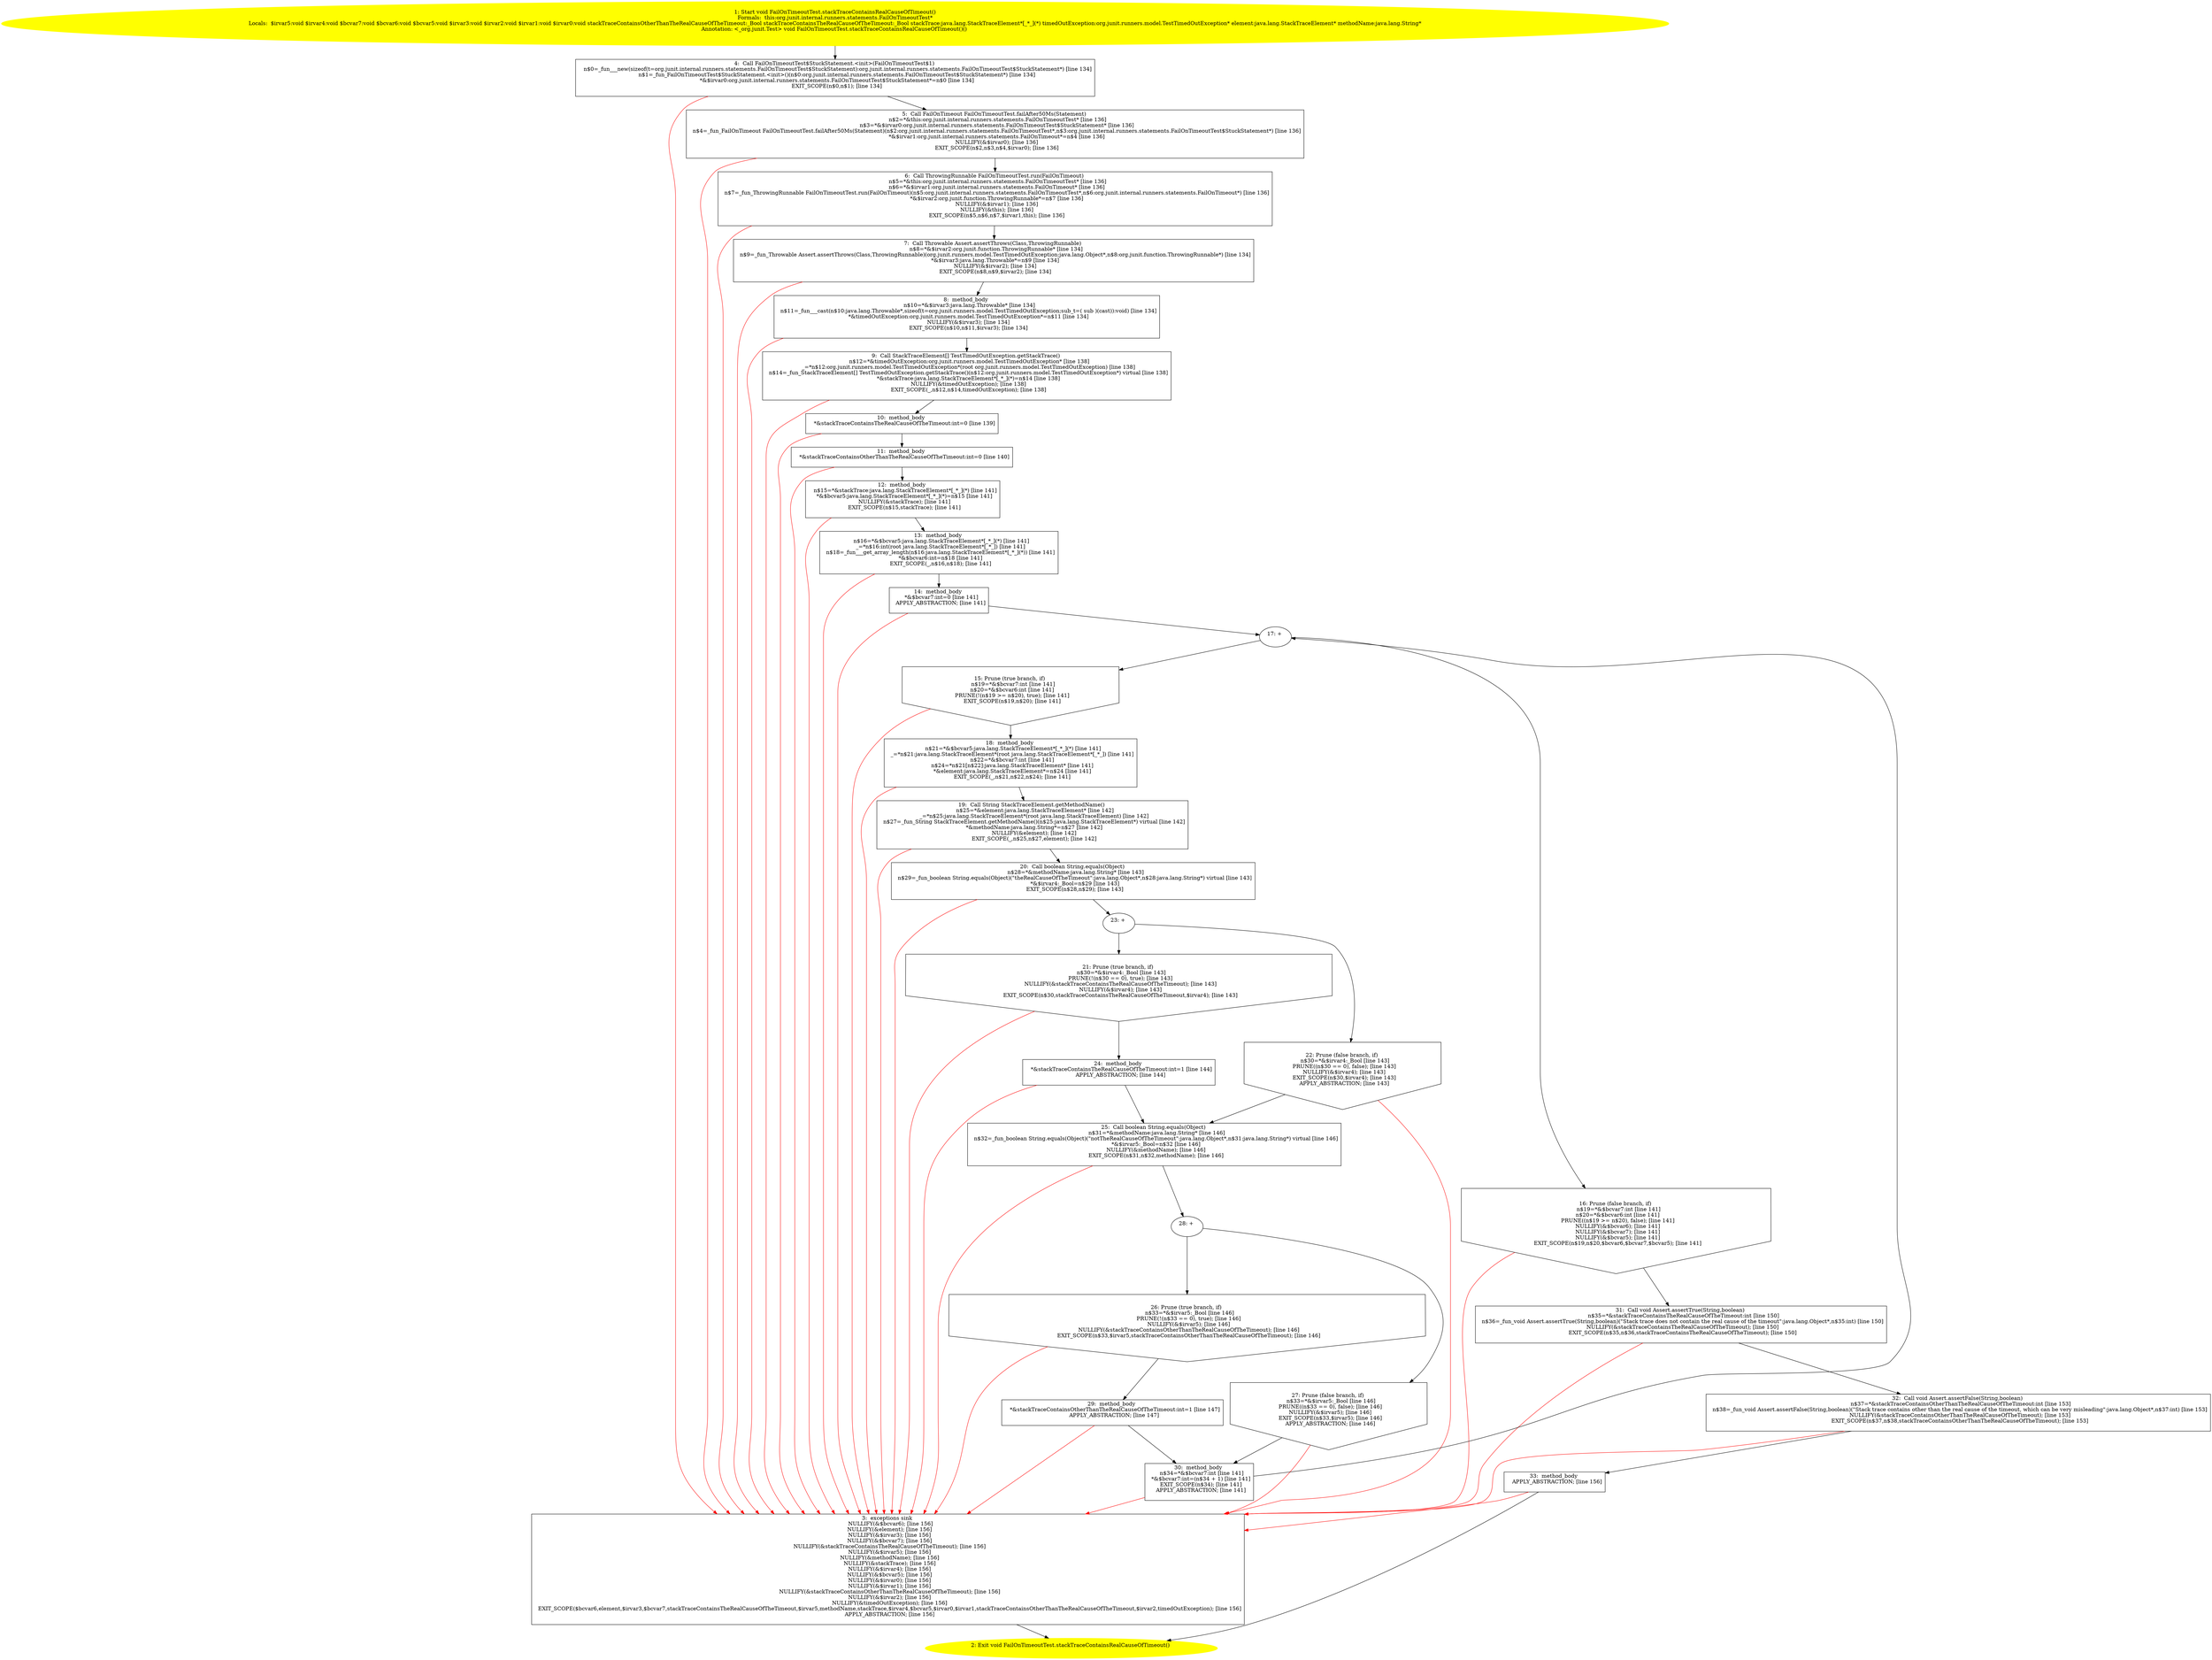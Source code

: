 /* @generated */
digraph cfg {
"org.junit.internal.runners.statements.FailOnTimeoutTest.stackTraceContainsRealCauseOfTimeout():void.aa2f2c039b9be323bc517aef59af1ee5_1" [label="1: Start void FailOnTimeoutTest.stackTraceContainsRealCauseOfTimeout()\nFormals:  this:org.junit.internal.runners.statements.FailOnTimeoutTest*\nLocals:  $irvar5:void $irvar4:void $bcvar7:void $bcvar6:void $bcvar5:void $irvar3:void $irvar2:void $irvar1:void $irvar0:void stackTraceContainsOtherThanTheRealCauseOfTheTimeout:_Bool stackTraceContainsTheRealCauseOfTheTimeout:_Bool stackTrace:java.lang.StackTraceElement*[_*_](*) timedOutException:org.junit.runners.model.TestTimedOutException* element:java.lang.StackTraceElement* methodName:java.lang.String*\nAnnotation: <_org.junit.Test> void FailOnTimeoutTest.stackTraceContainsRealCauseOfTimeout()() \n  " color=yellow style=filled]
	

	 "org.junit.internal.runners.statements.FailOnTimeoutTest.stackTraceContainsRealCauseOfTimeout():void.aa2f2c039b9be323bc517aef59af1ee5_1" -> "org.junit.internal.runners.statements.FailOnTimeoutTest.stackTraceContainsRealCauseOfTimeout():void.aa2f2c039b9be323bc517aef59af1ee5_4" ;
"org.junit.internal.runners.statements.FailOnTimeoutTest.stackTraceContainsRealCauseOfTimeout():void.aa2f2c039b9be323bc517aef59af1ee5_2" [label="2: Exit void FailOnTimeoutTest.stackTraceContainsRealCauseOfTimeout() \n  " color=yellow style=filled]
	

"org.junit.internal.runners.statements.FailOnTimeoutTest.stackTraceContainsRealCauseOfTimeout():void.aa2f2c039b9be323bc517aef59af1ee5_3" [label="3:  exceptions sink \n   NULLIFY(&$bcvar6); [line 156]\n  NULLIFY(&element); [line 156]\n  NULLIFY(&$irvar3); [line 156]\n  NULLIFY(&$bcvar7); [line 156]\n  NULLIFY(&stackTraceContainsTheRealCauseOfTheTimeout); [line 156]\n  NULLIFY(&$irvar5); [line 156]\n  NULLIFY(&methodName); [line 156]\n  NULLIFY(&stackTrace); [line 156]\n  NULLIFY(&$irvar4); [line 156]\n  NULLIFY(&$bcvar5); [line 156]\n  NULLIFY(&$irvar0); [line 156]\n  NULLIFY(&$irvar1); [line 156]\n  NULLIFY(&stackTraceContainsOtherThanTheRealCauseOfTheTimeout); [line 156]\n  NULLIFY(&$irvar2); [line 156]\n  NULLIFY(&timedOutException); [line 156]\n  EXIT_SCOPE($bcvar6,element,$irvar3,$bcvar7,stackTraceContainsTheRealCauseOfTheTimeout,$irvar5,methodName,stackTrace,$irvar4,$bcvar5,$irvar0,$irvar1,stackTraceContainsOtherThanTheRealCauseOfTheTimeout,$irvar2,timedOutException); [line 156]\n  APPLY_ABSTRACTION; [line 156]\n " shape="box"]
	

	 "org.junit.internal.runners.statements.FailOnTimeoutTest.stackTraceContainsRealCauseOfTimeout():void.aa2f2c039b9be323bc517aef59af1ee5_3" -> "org.junit.internal.runners.statements.FailOnTimeoutTest.stackTraceContainsRealCauseOfTimeout():void.aa2f2c039b9be323bc517aef59af1ee5_2" ;
"org.junit.internal.runners.statements.FailOnTimeoutTest.stackTraceContainsRealCauseOfTimeout():void.aa2f2c039b9be323bc517aef59af1ee5_4" [label="4:  Call FailOnTimeoutTest$StuckStatement.<init>(FailOnTimeoutTest$1) \n   n$0=_fun___new(sizeof(t=org.junit.internal.runners.statements.FailOnTimeoutTest$StuckStatement):org.junit.internal.runners.statements.FailOnTimeoutTest$StuckStatement*) [line 134]\n  n$1=_fun_FailOnTimeoutTest$StuckStatement.<init>()(n$0:org.junit.internal.runners.statements.FailOnTimeoutTest$StuckStatement*) [line 134]\n  *&$irvar0:org.junit.internal.runners.statements.FailOnTimeoutTest$StuckStatement*=n$0 [line 134]\n  EXIT_SCOPE(n$0,n$1); [line 134]\n " shape="box"]
	

	 "org.junit.internal.runners.statements.FailOnTimeoutTest.stackTraceContainsRealCauseOfTimeout():void.aa2f2c039b9be323bc517aef59af1ee5_4" -> "org.junit.internal.runners.statements.FailOnTimeoutTest.stackTraceContainsRealCauseOfTimeout():void.aa2f2c039b9be323bc517aef59af1ee5_5" ;
	 "org.junit.internal.runners.statements.FailOnTimeoutTest.stackTraceContainsRealCauseOfTimeout():void.aa2f2c039b9be323bc517aef59af1ee5_4" -> "org.junit.internal.runners.statements.FailOnTimeoutTest.stackTraceContainsRealCauseOfTimeout():void.aa2f2c039b9be323bc517aef59af1ee5_3" [color="red" ];
"org.junit.internal.runners.statements.FailOnTimeoutTest.stackTraceContainsRealCauseOfTimeout():void.aa2f2c039b9be323bc517aef59af1ee5_5" [label="5:  Call FailOnTimeout FailOnTimeoutTest.failAfter50Ms(Statement) \n   n$2=*&this:org.junit.internal.runners.statements.FailOnTimeoutTest* [line 136]\n  n$3=*&$irvar0:org.junit.internal.runners.statements.FailOnTimeoutTest$StuckStatement* [line 136]\n  n$4=_fun_FailOnTimeout FailOnTimeoutTest.failAfter50Ms(Statement)(n$2:org.junit.internal.runners.statements.FailOnTimeoutTest*,n$3:org.junit.internal.runners.statements.FailOnTimeoutTest$StuckStatement*) [line 136]\n  *&$irvar1:org.junit.internal.runners.statements.FailOnTimeout*=n$4 [line 136]\n  NULLIFY(&$irvar0); [line 136]\n  EXIT_SCOPE(n$2,n$3,n$4,$irvar0); [line 136]\n " shape="box"]
	

	 "org.junit.internal.runners.statements.FailOnTimeoutTest.stackTraceContainsRealCauseOfTimeout():void.aa2f2c039b9be323bc517aef59af1ee5_5" -> "org.junit.internal.runners.statements.FailOnTimeoutTest.stackTraceContainsRealCauseOfTimeout():void.aa2f2c039b9be323bc517aef59af1ee5_6" ;
	 "org.junit.internal.runners.statements.FailOnTimeoutTest.stackTraceContainsRealCauseOfTimeout():void.aa2f2c039b9be323bc517aef59af1ee5_5" -> "org.junit.internal.runners.statements.FailOnTimeoutTest.stackTraceContainsRealCauseOfTimeout():void.aa2f2c039b9be323bc517aef59af1ee5_3" [color="red" ];
"org.junit.internal.runners.statements.FailOnTimeoutTest.stackTraceContainsRealCauseOfTimeout():void.aa2f2c039b9be323bc517aef59af1ee5_6" [label="6:  Call ThrowingRunnable FailOnTimeoutTest.run(FailOnTimeout) \n   n$5=*&this:org.junit.internal.runners.statements.FailOnTimeoutTest* [line 136]\n  n$6=*&$irvar1:org.junit.internal.runners.statements.FailOnTimeout* [line 136]\n  n$7=_fun_ThrowingRunnable FailOnTimeoutTest.run(FailOnTimeout)(n$5:org.junit.internal.runners.statements.FailOnTimeoutTest*,n$6:org.junit.internal.runners.statements.FailOnTimeout*) [line 136]\n  *&$irvar2:org.junit.function.ThrowingRunnable*=n$7 [line 136]\n  NULLIFY(&$irvar1); [line 136]\n  NULLIFY(&this); [line 136]\n  EXIT_SCOPE(n$5,n$6,n$7,$irvar1,this); [line 136]\n " shape="box"]
	

	 "org.junit.internal.runners.statements.FailOnTimeoutTest.stackTraceContainsRealCauseOfTimeout():void.aa2f2c039b9be323bc517aef59af1ee5_6" -> "org.junit.internal.runners.statements.FailOnTimeoutTest.stackTraceContainsRealCauseOfTimeout():void.aa2f2c039b9be323bc517aef59af1ee5_7" ;
	 "org.junit.internal.runners.statements.FailOnTimeoutTest.stackTraceContainsRealCauseOfTimeout():void.aa2f2c039b9be323bc517aef59af1ee5_6" -> "org.junit.internal.runners.statements.FailOnTimeoutTest.stackTraceContainsRealCauseOfTimeout():void.aa2f2c039b9be323bc517aef59af1ee5_3" [color="red" ];
"org.junit.internal.runners.statements.FailOnTimeoutTest.stackTraceContainsRealCauseOfTimeout():void.aa2f2c039b9be323bc517aef59af1ee5_7" [label="7:  Call Throwable Assert.assertThrows(Class,ThrowingRunnable) \n   n$8=*&$irvar2:org.junit.function.ThrowingRunnable* [line 134]\n  n$9=_fun_Throwable Assert.assertThrows(Class,ThrowingRunnable)(org.junit.runners.model.TestTimedOutException:java.lang.Object*,n$8:org.junit.function.ThrowingRunnable*) [line 134]\n  *&$irvar3:java.lang.Throwable*=n$9 [line 134]\n  NULLIFY(&$irvar2); [line 134]\n  EXIT_SCOPE(n$8,n$9,$irvar2); [line 134]\n " shape="box"]
	

	 "org.junit.internal.runners.statements.FailOnTimeoutTest.stackTraceContainsRealCauseOfTimeout():void.aa2f2c039b9be323bc517aef59af1ee5_7" -> "org.junit.internal.runners.statements.FailOnTimeoutTest.stackTraceContainsRealCauseOfTimeout():void.aa2f2c039b9be323bc517aef59af1ee5_8" ;
	 "org.junit.internal.runners.statements.FailOnTimeoutTest.stackTraceContainsRealCauseOfTimeout():void.aa2f2c039b9be323bc517aef59af1ee5_7" -> "org.junit.internal.runners.statements.FailOnTimeoutTest.stackTraceContainsRealCauseOfTimeout():void.aa2f2c039b9be323bc517aef59af1ee5_3" [color="red" ];
"org.junit.internal.runners.statements.FailOnTimeoutTest.stackTraceContainsRealCauseOfTimeout():void.aa2f2c039b9be323bc517aef59af1ee5_8" [label="8:  method_body \n   n$10=*&$irvar3:java.lang.Throwable* [line 134]\n  n$11=_fun___cast(n$10:java.lang.Throwable*,sizeof(t=org.junit.runners.model.TestTimedOutException;sub_t=( sub )(cast)):void) [line 134]\n  *&timedOutException:org.junit.runners.model.TestTimedOutException*=n$11 [line 134]\n  NULLIFY(&$irvar3); [line 134]\n  EXIT_SCOPE(n$10,n$11,$irvar3); [line 134]\n " shape="box"]
	

	 "org.junit.internal.runners.statements.FailOnTimeoutTest.stackTraceContainsRealCauseOfTimeout():void.aa2f2c039b9be323bc517aef59af1ee5_8" -> "org.junit.internal.runners.statements.FailOnTimeoutTest.stackTraceContainsRealCauseOfTimeout():void.aa2f2c039b9be323bc517aef59af1ee5_9" ;
	 "org.junit.internal.runners.statements.FailOnTimeoutTest.stackTraceContainsRealCauseOfTimeout():void.aa2f2c039b9be323bc517aef59af1ee5_8" -> "org.junit.internal.runners.statements.FailOnTimeoutTest.stackTraceContainsRealCauseOfTimeout():void.aa2f2c039b9be323bc517aef59af1ee5_3" [color="red" ];
"org.junit.internal.runners.statements.FailOnTimeoutTest.stackTraceContainsRealCauseOfTimeout():void.aa2f2c039b9be323bc517aef59af1ee5_9" [label="9:  Call StackTraceElement[] TestTimedOutException.getStackTrace() \n   n$12=*&timedOutException:org.junit.runners.model.TestTimedOutException* [line 138]\n  _=*n$12:org.junit.runners.model.TestTimedOutException*(root org.junit.runners.model.TestTimedOutException) [line 138]\n  n$14=_fun_StackTraceElement[] TestTimedOutException.getStackTrace()(n$12:org.junit.runners.model.TestTimedOutException*) virtual [line 138]\n  *&stackTrace:java.lang.StackTraceElement*[_*_](*)=n$14 [line 138]\n  NULLIFY(&timedOutException); [line 138]\n  EXIT_SCOPE(_,n$12,n$14,timedOutException); [line 138]\n " shape="box"]
	

	 "org.junit.internal.runners.statements.FailOnTimeoutTest.stackTraceContainsRealCauseOfTimeout():void.aa2f2c039b9be323bc517aef59af1ee5_9" -> "org.junit.internal.runners.statements.FailOnTimeoutTest.stackTraceContainsRealCauseOfTimeout():void.aa2f2c039b9be323bc517aef59af1ee5_10" ;
	 "org.junit.internal.runners.statements.FailOnTimeoutTest.stackTraceContainsRealCauseOfTimeout():void.aa2f2c039b9be323bc517aef59af1ee5_9" -> "org.junit.internal.runners.statements.FailOnTimeoutTest.stackTraceContainsRealCauseOfTimeout():void.aa2f2c039b9be323bc517aef59af1ee5_3" [color="red" ];
"org.junit.internal.runners.statements.FailOnTimeoutTest.stackTraceContainsRealCauseOfTimeout():void.aa2f2c039b9be323bc517aef59af1ee5_10" [label="10:  method_body \n   *&stackTraceContainsTheRealCauseOfTheTimeout:int=0 [line 139]\n " shape="box"]
	

	 "org.junit.internal.runners.statements.FailOnTimeoutTest.stackTraceContainsRealCauseOfTimeout():void.aa2f2c039b9be323bc517aef59af1ee5_10" -> "org.junit.internal.runners.statements.FailOnTimeoutTest.stackTraceContainsRealCauseOfTimeout():void.aa2f2c039b9be323bc517aef59af1ee5_11" ;
	 "org.junit.internal.runners.statements.FailOnTimeoutTest.stackTraceContainsRealCauseOfTimeout():void.aa2f2c039b9be323bc517aef59af1ee5_10" -> "org.junit.internal.runners.statements.FailOnTimeoutTest.stackTraceContainsRealCauseOfTimeout():void.aa2f2c039b9be323bc517aef59af1ee5_3" [color="red" ];
"org.junit.internal.runners.statements.FailOnTimeoutTest.stackTraceContainsRealCauseOfTimeout():void.aa2f2c039b9be323bc517aef59af1ee5_11" [label="11:  method_body \n   *&stackTraceContainsOtherThanTheRealCauseOfTheTimeout:int=0 [line 140]\n " shape="box"]
	

	 "org.junit.internal.runners.statements.FailOnTimeoutTest.stackTraceContainsRealCauseOfTimeout():void.aa2f2c039b9be323bc517aef59af1ee5_11" -> "org.junit.internal.runners.statements.FailOnTimeoutTest.stackTraceContainsRealCauseOfTimeout():void.aa2f2c039b9be323bc517aef59af1ee5_12" ;
	 "org.junit.internal.runners.statements.FailOnTimeoutTest.stackTraceContainsRealCauseOfTimeout():void.aa2f2c039b9be323bc517aef59af1ee5_11" -> "org.junit.internal.runners.statements.FailOnTimeoutTest.stackTraceContainsRealCauseOfTimeout():void.aa2f2c039b9be323bc517aef59af1ee5_3" [color="red" ];
"org.junit.internal.runners.statements.FailOnTimeoutTest.stackTraceContainsRealCauseOfTimeout():void.aa2f2c039b9be323bc517aef59af1ee5_12" [label="12:  method_body \n   n$15=*&stackTrace:java.lang.StackTraceElement*[_*_](*) [line 141]\n  *&$bcvar5:java.lang.StackTraceElement*[_*_](*)=n$15 [line 141]\n  NULLIFY(&stackTrace); [line 141]\n  EXIT_SCOPE(n$15,stackTrace); [line 141]\n " shape="box"]
	

	 "org.junit.internal.runners.statements.FailOnTimeoutTest.stackTraceContainsRealCauseOfTimeout():void.aa2f2c039b9be323bc517aef59af1ee5_12" -> "org.junit.internal.runners.statements.FailOnTimeoutTest.stackTraceContainsRealCauseOfTimeout():void.aa2f2c039b9be323bc517aef59af1ee5_13" ;
	 "org.junit.internal.runners.statements.FailOnTimeoutTest.stackTraceContainsRealCauseOfTimeout():void.aa2f2c039b9be323bc517aef59af1ee5_12" -> "org.junit.internal.runners.statements.FailOnTimeoutTest.stackTraceContainsRealCauseOfTimeout():void.aa2f2c039b9be323bc517aef59af1ee5_3" [color="red" ];
"org.junit.internal.runners.statements.FailOnTimeoutTest.stackTraceContainsRealCauseOfTimeout():void.aa2f2c039b9be323bc517aef59af1ee5_13" [label="13:  method_body \n   n$16=*&$bcvar5:java.lang.StackTraceElement*[_*_](*) [line 141]\n  _=*n$16:int(root java.lang.StackTraceElement*[_*_]) [line 141]\n  n$18=_fun___get_array_length(n$16:java.lang.StackTraceElement*[_*_](*)) [line 141]\n  *&$bcvar6:int=n$18 [line 141]\n  EXIT_SCOPE(_,n$16,n$18); [line 141]\n " shape="box"]
	

	 "org.junit.internal.runners.statements.FailOnTimeoutTest.stackTraceContainsRealCauseOfTimeout():void.aa2f2c039b9be323bc517aef59af1ee5_13" -> "org.junit.internal.runners.statements.FailOnTimeoutTest.stackTraceContainsRealCauseOfTimeout():void.aa2f2c039b9be323bc517aef59af1ee5_14" ;
	 "org.junit.internal.runners.statements.FailOnTimeoutTest.stackTraceContainsRealCauseOfTimeout():void.aa2f2c039b9be323bc517aef59af1ee5_13" -> "org.junit.internal.runners.statements.FailOnTimeoutTest.stackTraceContainsRealCauseOfTimeout():void.aa2f2c039b9be323bc517aef59af1ee5_3" [color="red" ];
"org.junit.internal.runners.statements.FailOnTimeoutTest.stackTraceContainsRealCauseOfTimeout():void.aa2f2c039b9be323bc517aef59af1ee5_14" [label="14:  method_body \n   *&$bcvar7:int=0 [line 141]\n  APPLY_ABSTRACTION; [line 141]\n " shape="box"]
	

	 "org.junit.internal.runners.statements.FailOnTimeoutTest.stackTraceContainsRealCauseOfTimeout():void.aa2f2c039b9be323bc517aef59af1ee5_14" -> "org.junit.internal.runners.statements.FailOnTimeoutTest.stackTraceContainsRealCauseOfTimeout():void.aa2f2c039b9be323bc517aef59af1ee5_17" ;
	 "org.junit.internal.runners.statements.FailOnTimeoutTest.stackTraceContainsRealCauseOfTimeout():void.aa2f2c039b9be323bc517aef59af1ee5_14" -> "org.junit.internal.runners.statements.FailOnTimeoutTest.stackTraceContainsRealCauseOfTimeout():void.aa2f2c039b9be323bc517aef59af1ee5_3" [color="red" ];
"org.junit.internal.runners.statements.FailOnTimeoutTest.stackTraceContainsRealCauseOfTimeout():void.aa2f2c039b9be323bc517aef59af1ee5_15" [label="15: Prune (true branch, if) \n   n$19=*&$bcvar7:int [line 141]\n  n$20=*&$bcvar6:int [line 141]\n  PRUNE(!(n$19 >= n$20), true); [line 141]\n  EXIT_SCOPE(n$19,n$20); [line 141]\n " shape="invhouse"]
	

	 "org.junit.internal.runners.statements.FailOnTimeoutTest.stackTraceContainsRealCauseOfTimeout():void.aa2f2c039b9be323bc517aef59af1ee5_15" -> "org.junit.internal.runners.statements.FailOnTimeoutTest.stackTraceContainsRealCauseOfTimeout():void.aa2f2c039b9be323bc517aef59af1ee5_18" ;
	 "org.junit.internal.runners.statements.FailOnTimeoutTest.stackTraceContainsRealCauseOfTimeout():void.aa2f2c039b9be323bc517aef59af1ee5_15" -> "org.junit.internal.runners.statements.FailOnTimeoutTest.stackTraceContainsRealCauseOfTimeout():void.aa2f2c039b9be323bc517aef59af1ee5_3" [color="red" ];
"org.junit.internal.runners.statements.FailOnTimeoutTest.stackTraceContainsRealCauseOfTimeout():void.aa2f2c039b9be323bc517aef59af1ee5_16" [label="16: Prune (false branch, if) \n   n$19=*&$bcvar7:int [line 141]\n  n$20=*&$bcvar6:int [line 141]\n  PRUNE((n$19 >= n$20), false); [line 141]\n  NULLIFY(&$bcvar6); [line 141]\n  NULLIFY(&$bcvar7); [line 141]\n  NULLIFY(&$bcvar5); [line 141]\n  EXIT_SCOPE(n$19,n$20,$bcvar6,$bcvar7,$bcvar5); [line 141]\n " shape="invhouse"]
	

	 "org.junit.internal.runners.statements.FailOnTimeoutTest.stackTraceContainsRealCauseOfTimeout():void.aa2f2c039b9be323bc517aef59af1ee5_16" -> "org.junit.internal.runners.statements.FailOnTimeoutTest.stackTraceContainsRealCauseOfTimeout():void.aa2f2c039b9be323bc517aef59af1ee5_31" ;
	 "org.junit.internal.runners.statements.FailOnTimeoutTest.stackTraceContainsRealCauseOfTimeout():void.aa2f2c039b9be323bc517aef59af1ee5_16" -> "org.junit.internal.runners.statements.FailOnTimeoutTest.stackTraceContainsRealCauseOfTimeout():void.aa2f2c039b9be323bc517aef59af1ee5_3" [color="red" ];
"org.junit.internal.runners.statements.FailOnTimeoutTest.stackTraceContainsRealCauseOfTimeout():void.aa2f2c039b9be323bc517aef59af1ee5_17" [label="17: + \n  " ]
	

	 "org.junit.internal.runners.statements.FailOnTimeoutTest.stackTraceContainsRealCauseOfTimeout():void.aa2f2c039b9be323bc517aef59af1ee5_17" -> "org.junit.internal.runners.statements.FailOnTimeoutTest.stackTraceContainsRealCauseOfTimeout():void.aa2f2c039b9be323bc517aef59af1ee5_15" ;
	 "org.junit.internal.runners.statements.FailOnTimeoutTest.stackTraceContainsRealCauseOfTimeout():void.aa2f2c039b9be323bc517aef59af1ee5_17" -> "org.junit.internal.runners.statements.FailOnTimeoutTest.stackTraceContainsRealCauseOfTimeout():void.aa2f2c039b9be323bc517aef59af1ee5_16" ;
"org.junit.internal.runners.statements.FailOnTimeoutTest.stackTraceContainsRealCauseOfTimeout():void.aa2f2c039b9be323bc517aef59af1ee5_18" [label="18:  method_body \n   n$21=*&$bcvar5:java.lang.StackTraceElement*[_*_](*) [line 141]\n  _=*n$21:java.lang.StackTraceElement*(root java.lang.StackTraceElement*[_*_]) [line 141]\n  n$22=*&$bcvar7:int [line 141]\n  n$24=*n$21[n$22]:java.lang.StackTraceElement* [line 141]\n  *&element:java.lang.StackTraceElement*=n$24 [line 141]\n  EXIT_SCOPE(_,n$21,n$22,n$24); [line 141]\n " shape="box"]
	

	 "org.junit.internal.runners.statements.FailOnTimeoutTest.stackTraceContainsRealCauseOfTimeout():void.aa2f2c039b9be323bc517aef59af1ee5_18" -> "org.junit.internal.runners.statements.FailOnTimeoutTest.stackTraceContainsRealCauseOfTimeout():void.aa2f2c039b9be323bc517aef59af1ee5_19" ;
	 "org.junit.internal.runners.statements.FailOnTimeoutTest.stackTraceContainsRealCauseOfTimeout():void.aa2f2c039b9be323bc517aef59af1ee5_18" -> "org.junit.internal.runners.statements.FailOnTimeoutTest.stackTraceContainsRealCauseOfTimeout():void.aa2f2c039b9be323bc517aef59af1ee5_3" [color="red" ];
"org.junit.internal.runners.statements.FailOnTimeoutTest.stackTraceContainsRealCauseOfTimeout():void.aa2f2c039b9be323bc517aef59af1ee5_19" [label="19:  Call String StackTraceElement.getMethodName() \n   n$25=*&element:java.lang.StackTraceElement* [line 142]\n  _=*n$25:java.lang.StackTraceElement*(root java.lang.StackTraceElement) [line 142]\n  n$27=_fun_String StackTraceElement.getMethodName()(n$25:java.lang.StackTraceElement*) virtual [line 142]\n  *&methodName:java.lang.String*=n$27 [line 142]\n  NULLIFY(&element); [line 142]\n  EXIT_SCOPE(_,n$25,n$27,element); [line 142]\n " shape="box"]
	

	 "org.junit.internal.runners.statements.FailOnTimeoutTest.stackTraceContainsRealCauseOfTimeout():void.aa2f2c039b9be323bc517aef59af1ee5_19" -> "org.junit.internal.runners.statements.FailOnTimeoutTest.stackTraceContainsRealCauseOfTimeout():void.aa2f2c039b9be323bc517aef59af1ee5_20" ;
	 "org.junit.internal.runners.statements.FailOnTimeoutTest.stackTraceContainsRealCauseOfTimeout():void.aa2f2c039b9be323bc517aef59af1ee5_19" -> "org.junit.internal.runners.statements.FailOnTimeoutTest.stackTraceContainsRealCauseOfTimeout():void.aa2f2c039b9be323bc517aef59af1ee5_3" [color="red" ];
"org.junit.internal.runners.statements.FailOnTimeoutTest.stackTraceContainsRealCauseOfTimeout():void.aa2f2c039b9be323bc517aef59af1ee5_20" [label="20:  Call boolean String.equals(Object) \n   n$28=*&methodName:java.lang.String* [line 143]\n  n$29=_fun_boolean String.equals(Object)(\"theRealCauseOfTheTimeout\":java.lang.Object*,n$28:java.lang.String*) virtual [line 143]\n  *&$irvar4:_Bool=n$29 [line 143]\n  EXIT_SCOPE(n$28,n$29); [line 143]\n " shape="box"]
	

	 "org.junit.internal.runners.statements.FailOnTimeoutTest.stackTraceContainsRealCauseOfTimeout():void.aa2f2c039b9be323bc517aef59af1ee5_20" -> "org.junit.internal.runners.statements.FailOnTimeoutTest.stackTraceContainsRealCauseOfTimeout():void.aa2f2c039b9be323bc517aef59af1ee5_23" ;
	 "org.junit.internal.runners.statements.FailOnTimeoutTest.stackTraceContainsRealCauseOfTimeout():void.aa2f2c039b9be323bc517aef59af1ee5_20" -> "org.junit.internal.runners.statements.FailOnTimeoutTest.stackTraceContainsRealCauseOfTimeout():void.aa2f2c039b9be323bc517aef59af1ee5_3" [color="red" ];
"org.junit.internal.runners.statements.FailOnTimeoutTest.stackTraceContainsRealCauseOfTimeout():void.aa2f2c039b9be323bc517aef59af1ee5_21" [label="21: Prune (true branch, if) \n   n$30=*&$irvar4:_Bool [line 143]\n  PRUNE(!(n$30 == 0), true); [line 143]\n  NULLIFY(&stackTraceContainsTheRealCauseOfTheTimeout); [line 143]\n  NULLIFY(&$irvar4); [line 143]\n  EXIT_SCOPE(n$30,stackTraceContainsTheRealCauseOfTheTimeout,$irvar4); [line 143]\n " shape="invhouse"]
	

	 "org.junit.internal.runners.statements.FailOnTimeoutTest.stackTraceContainsRealCauseOfTimeout():void.aa2f2c039b9be323bc517aef59af1ee5_21" -> "org.junit.internal.runners.statements.FailOnTimeoutTest.stackTraceContainsRealCauseOfTimeout():void.aa2f2c039b9be323bc517aef59af1ee5_24" ;
	 "org.junit.internal.runners.statements.FailOnTimeoutTest.stackTraceContainsRealCauseOfTimeout():void.aa2f2c039b9be323bc517aef59af1ee5_21" -> "org.junit.internal.runners.statements.FailOnTimeoutTest.stackTraceContainsRealCauseOfTimeout():void.aa2f2c039b9be323bc517aef59af1ee5_3" [color="red" ];
"org.junit.internal.runners.statements.FailOnTimeoutTest.stackTraceContainsRealCauseOfTimeout():void.aa2f2c039b9be323bc517aef59af1ee5_22" [label="22: Prune (false branch, if) \n   n$30=*&$irvar4:_Bool [line 143]\n  PRUNE((n$30 == 0), false); [line 143]\n  NULLIFY(&$irvar4); [line 143]\n  EXIT_SCOPE(n$30,$irvar4); [line 143]\n  APPLY_ABSTRACTION; [line 143]\n " shape="invhouse"]
	

	 "org.junit.internal.runners.statements.FailOnTimeoutTest.stackTraceContainsRealCauseOfTimeout():void.aa2f2c039b9be323bc517aef59af1ee5_22" -> "org.junit.internal.runners.statements.FailOnTimeoutTest.stackTraceContainsRealCauseOfTimeout():void.aa2f2c039b9be323bc517aef59af1ee5_25" ;
	 "org.junit.internal.runners.statements.FailOnTimeoutTest.stackTraceContainsRealCauseOfTimeout():void.aa2f2c039b9be323bc517aef59af1ee5_22" -> "org.junit.internal.runners.statements.FailOnTimeoutTest.stackTraceContainsRealCauseOfTimeout():void.aa2f2c039b9be323bc517aef59af1ee5_3" [color="red" ];
"org.junit.internal.runners.statements.FailOnTimeoutTest.stackTraceContainsRealCauseOfTimeout():void.aa2f2c039b9be323bc517aef59af1ee5_23" [label="23: + \n  " ]
	

	 "org.junit.internal.runners.statements.FailOnTimeoutTest.stackTraceContainsRealCauseOfTimeout():void.aa2f2c039b9be323bc517aef59af1ee5_23" -> "org.junit.internal.runners.statements.FailOnTimeoutTest.stackTraceContainsRealCauseOfTimeout():void.aa2f2c039b9be323bc517aef59af1ee5_21" ;
	 "org.junit.internal.runners.statements.FailOnTimeoutTest.stackTraceContainsRealCauseOfTimeout():void.aa2f2c039b9be323bc517aef59af1ee5_23" -> "org.junit.internal.runners.statements.FailOnTimeoutTest.stackTraceContainsRealCauseOfTimeout():void.aa2f2c039b9be323bc517aef59af1ee5_22" ;
"org.junit.internal.runners.statements.FailOnTimeoutTest.stackTraceContainsRealCauseOfTimeout():void.aa2f2c039b9be323bc517aef59af1ee5_24" [label="24:  method_body \n   *&stackTraceContainsTheRealCauseOfTheTimeout:int=1 [line 144]\n  APPLY_ABSTRACTION; [line 144]\n " shape="box"]
	

	 "org.junit.internal.runners.statements.FailOnTimeoutTest.stackTraceContainsRealCauseOfTimeout():void.aa2f2c039b9be323bc517aef59af1ee5_24" -> "org.junit.internal.runners.statements.FailOnTimeoutTest.stackTraceContainsRealCauseOfTimeout():void.aa2f2c039b9be323bc517aef59af1ee5_25" ;
	 "org.junit.internal.runners.statements.FailOnTimeoutTest.stackTraceContainsRealCauseOfTimeout():void.aa2f2c039b9be323bc517aef59af1ee5_24" -> "org.junit.internal.runners.statements.FailOnTimeoutTest.stackTraceContainsRealCauseOfTimeout():void.aa2f2c039b9be323bc517aef59af1ee5_3" [color="red" ];
"org.junit.internal.runners.statements.FailOnTimeoutTest.stackTraceContainsRealCauseOfTimeout():void.aa2f2c039b9be323bc517aef59af1ee5_25" [label="25:  Call boolean String.equals(Object) \n   n$31=*&methodName:java.lang.String* [line 146]\n  n$32=_fun_boolean String.equals(Object)(\"notTheRealCauseOfTheTimeout\":java.lang.Object*,n$31:java.lang.String*) virtual [line 146]\n  *&$irvar5:_Bool=n$32 [line 146]\n  NULLIFY(&methodName); [line 146]\n  EXIT_SCOPE(n$31,n$32,methodName); [line 146]\n " shape="box"]
	

	 "org.junit.internal.runners.statements.FailOnTimeoutTest.stackTraceContainsRealCauseOfTimeout():void.aa2f2c039b9be323bc517aef59af1ee5_25" -> "org.junit.internal.runners.statements.FailOnTimeoutTest.stackTraceContainsRealCauseOfTimeout():void.aa2f2c039b9be323bc517aef59af1ee5_28" ;
	 "org.junit.internal.runners.statements.FailOnTimeoutTest.stackTraceContainsRealCauseOfTimeout():void.aa2f2c039b9be323bc517aef59af1ee5_25" -> "org.junit.internal.runners.statements.FailOnTimeoutTest.stackTraceContainsRealCauseOfTimeout():void.aa2f2c039b9be323bc517aef59af1ee5_3" [color="red" ];
"org.junit.internal.runners.statements.FailOnTimeoutTest.stackTraceContainsRealCauseOfTimeout():void.aa2f2c039b9be323bc517aef59af1ee5_26" [label="26: Prune (true branch, if) \n   n$33=*&$irvar5:_Bool [line 146]\n  PRUNE(!(n$33 == 0), true); [line 146]\n  NULLIFY(&$irvar5); [line 146]\n  NULLIFY(&stackTraceContainsOtherThanTheRealCauseOfTheTimeout); [line 146]\n  EXIT_SCOPE(n$33,$irvar5,stackTraceContainsOtherThanTheRealCauseOfTheTimeout); [line 146]\n " shape="invhouse"]
	

	 "org.junit.internal.runners.statements.FailOnTimeoutTest.stackTraceContainsRealCauseOfTimeout():void.aa2f2c039b9be323bc517aef59af1ee5_26" -> "org.junit.internal.runners.statements.FailOnTimeoutTest.stackTraceContainsRealCauseOfTimeout():void.aa2f2c039b9be323bc517aef59af1ee5_29" ;
	 "org.junit.internal.runners.statements.FailOnTimeoutTest.stackTraceContainsRealCauseOfTimeout():void.aa2f2c039b9be323bc517aef59af1ee5_26" -> "org.junit.internal.runners.statements.FailOnTimeoutTest.stackTraceContainsRealCauseOfTimeout():void.aa2f2c039b9be323bc517aef59af1ee5_3" [color="red" ];
"org.junit.internal.runners.statements.FailOnTimeoutTest.stackTraceContainsRealCauseOfTimeout():void.aa2f2c039b9be323bc517aef59af1ee5_27" [label="27: Prune (false branch, if) \n   n$33=*&$irvar5:_Bool [line 146]\n  PRUNE((n$33 == 0), false); [line 146]\n  NULLIFY(&$irvar5); [line 146]\n  EXIT_SCOPE(n$33,$irvar5); [line 146]\n  APPLY_ABSTRACTION; [line 146]\n " shape="invhouse"]
	

	 "org.junit.internal.runners.statements.FailOnTimeoutTest.stackTraceContainsRealCauseOfTimeout():void.aa2f2c039b9be323bc517aef59af1ee5_27" -> "org.junit.internal.runners.statements.FailOnTimeoutTest.stackTraceContainsRealCauseOfTimeout():void.aa2f2c039b9be323bc517aef59af1ee5_30" ;
	 "org.junit.internal.runners.statements.FailOnTimeoutTest.stackTraceContainsRealCauseOfTimeout():void.aa2f2c039b9be323bc517aef59af1ee5_27" -> "org.junit.internal.runners.statements.FailOnTimeoutTest.stackTraceContainsRealCauseOfTimeout():void.aa2f2c039b9be323bc517aef59af1ee5_3" [color="red" ];
"org.junit.internal.runners.statements.FailOnTimeoutTest.stackTraceContainsRealCauseOfTimeout():void.aa2f2c039b9be323bc517aef59af1ee5_28" [label="28: + \n  " ]
	

	 "org.junit.internal.runners.statements.FailOnTimeoutTest.stackTraceContainsRealCauseOfTimeout():void.aa2f2c039b9be323bc517aef59af1ee5_28" -> "org.junit.internal.runners.statements.FailOnTimeoutTest.stackTraceContainsRealCauseOfTimeout():void.aa2f2c039b9be323bc517aef59af1ee5_26" ;
	 "org.junit.internal.runners.statements.FailOnTimeoutTest.stackTraceContainsRealCauseOfTimeout():void.aa2f2c039b9be323bc517aef59af1ee5_28" -> "org.junit.internal.runners.statements.FailOnTimeoutTest.stackTraceContainsRealCauseOfTimeout():void.aa2f2c039b9be323bc517aef59af1ee5_27" ;
"org.junit.internal.runners.statements.FailOnTimeoutTest.stackTraceContainsRealCauseOfTimeout():void.aa2f2c039b9be323bc517aef59af1ee5_29" [label="29:  method_body \n   *&stackTraceContainsOtherThanTheRealCauseOfTheTimeout:int=1 [line 147]\n  APPLY_ABSTRACTION; [line 147]\n " shape="box"]
	

	 "org.junit.internal.runners.statements.FailOnTimeoutTest.stackTraceContainsRealCauseOfTimeout():void.aa2f2c039b9be323bc517aef59af1ee5_29" -> "org.junit.internal.runners.statements.FailOnTimeoutTest.stackTraceContainsRealCauseOfTimeout():void.aa2f2c039b9be323bc517aef59af1ee5_30" ;
	 "org.junit.internal.runners.statements.FailOnTimeoutTest.stackTraceContainsRealCauseOfTimeout():void.aa2f2c039b9be323bc517aef59af1ee5_29" -> "org.junit.internal.runners.statements.FailOnTimeoutTest.stackTraceContainsRealCauseOfTimeout():void.aa2f2c039b9be323bc517aef59af1ee5_3" [color="red" ];
"org.junit.internal.runners.statements.FailOnTimeoutTest.stackTraceContainsRealCauseOfTimeout():void.aa2f2c039b9be323bc517aef59af1ee5_30" [label="30:  method_body \n   n$34=*&$bcvar7:int [line 141]\n  *&$bcvar7:int=(n$34 + 1) [line 141]\n  EXIT_SCOPE(n$34); [line 141]\n  APPLY_ABSTRACTION; [line 141]\n " shape="box"]
	

	 "org.junit.internal.runners.statements.FailOnTimeoutTest.stackTraceContainsRealCauseOfTimeout():void.aa2f2c039b9be323bc517aef59af1ee5_30" -> "org.junit.internal.runners.statements.FailOnTimeoutTest.stackTraceContainsRealCauseOfTimeout():void.aa2f2c039b9be323bc517aef59af1ee5_17" ;
	 "org.junit.internal.runners.statements.FailOnTimeoutTest.stackTraceContainsRealCauseOfTimeout():void.aa2f2c039b9be323bc517aef59af1ee5_30" -> "org.junit.internal.runners.statements.FailOnTimeoutTest.stackTraceContainsRealCauseOfTimeout():void.aa2f2c039b9be323bc517aef59af1ee5_3" [color="red" ];
"org.junit.internal.runners.statements.FailOnTimeoutTest.stackTraceContainsRealCauseOfTimeout():void.aa2f2c039b9be323bc517aef59af1ee5_31" [label="31:  Call void Assert.assertTrue(String,boolean) \n   n$35=*&stackTraceContainsTheRealCauseOfTheTimeout:int [line 150]\n  n$36=_fun_void Assert.assertTrue(String,boolean)(\"Stack trace does not contain the real cause of the timeout\":java.lang.Object*,n$35:int) [line 150]\n  NULLIFY(&stackTraceContainsTheRealCauseOfTheTimeout); [line 150]\n  EXIT_SCOPE(n$35,n$36,stackTraceContainsTheRealCauseOfTheTimeout); [line 150]\n " shape="box"]
	

	 "org.junit.internal.runners.statements.FailOnTimeoutTest.stackTraceContainsRealCauseOfTimeout():void.aa2f2c039b9be323bc517aef59af1ee5_31" -> "org.junit.internal.runners.statements.FailOnTimeoutTest.stackTraceContainsRealCauseOfTimeout():void.aa2f2c039b9be323bc517aef59af1ee5_32" ;
	 "org.junit.internal.runners.statements.FailOnTimeoutTest.stackTraceContainsRealCauseOfTimeout():void.aa2f2c039b9be323bc517aef59af1ee5_31" -> "org.junit.internal.runners.statements.FailOnTimeoutTest.stackTraceContainsRealCauseOfTimeout():void.aa2f2c039b9be323bc517aef59af1ee5_3" [color="red" ];
"org.junit.internal.runners.statements.FailOnTimeoutTest.stackTraceContainsRealCauseOfTimeout():void.aa2f2c039b9be323bc517aef59af1ee5_32" [label="32:  Call void Assert.assertFalse(String,boolean) \n   n$37=*&stackTraceContainsOtherThanTheRealCauseOfTheTimeout:int [line 153]\n  n$38=_fun_void Assert.assertFalse(String,boolean)(\"Stack trace contains other than the real cause of the timeout, which can be very misleading\":java.lang.Object*,n$37:int) [line 153]\n  NULLIFY(&stackTraceContainsOtherThanTheRealCauseOfTheTimeout); [line 153]\n  EXIT_SCOPE(n$37,n$38,stackTraceContainsOtherThanTheRealCauseOfTheTimeout); [line 153]\n " shape="box"]
	

	 "org.junit.internal.runners.statements.FailOnTimeoutTest.stackTraceContainsRealCauseOfTimeout():void.aa2f2c039b9be323bc517aef59af1ee5_32" -> "org.junit.internal.runners.statements.FailOnTimeoutTest.stackTraceContainsRealCauseOfTimeout():void.aa2f2c039b9be323bc517aef59af1ee5_33" ;
	 "org.junit.internal.runners.statements.FailOnTimeoutTest.stackTraceContainsRealCauseOfTimeout():void.aa2f2c039b9be323bc517aef59af1ee5_32" -> "org.junit.internal.runners.statements.FailOnTimeoutTest.stackTraceContainsRealCauseOfTimeout():void.aa2f2c039b9be323bc517aef59af1ee5_3" [color="red" ];
"org.junit.internal.runners.statements.FailOnTimeoutTest.stackTraceContainsRealCauseOfTimeout():void.aa2f2c039b9be323bc517aef59af1ee5_33" [label="33:  method_body \n   APPLY_ABSTRACTION; [line 156]\n " shape="box"]
	

	 "org.junit.internal.runners.statements.FailOnTimeoutTest.stackTraceContainsRealCauseOfTimeout():void.aa2f2c039b9be323bc517aef59af1ee5_33" -> "org.junit.internal.runners.statements.FailOnTimeoutTest.stackTraceContainsRealCauseOfTimeout():void.aa2f2c039b9be323bc517aef59af1ee5_2" ;
	 "org.junit.internal.runners.statements.FailOnTimeoutTest.stackTraceContainsRealCauseOfTimeout():void.aa2f2c039b9be323bc517aef59af1ee5_33" -> "org.junit.internal.runners.statements.FailOnTimeoutTest.stackTraceContainsRealCauseOfTimeout():void.aa2f2c039b9be323bc517aef59af1ee5_3" [color="red" ];
}
